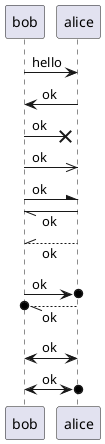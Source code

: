 @startuml
skinparam responseMessageBelowArrow true
bob -> alice : hello
alice -> bob : ok
bob ->x alice : ok
bob ->> alice : ok
bob -\ alice : ok
bob \\- alice : ok
bob //-- alice : ok
bob ->o alice : ok
bob o\\-- alice : ok
bob <-> alice : ok
bob <->o alice : ok
@enduml
